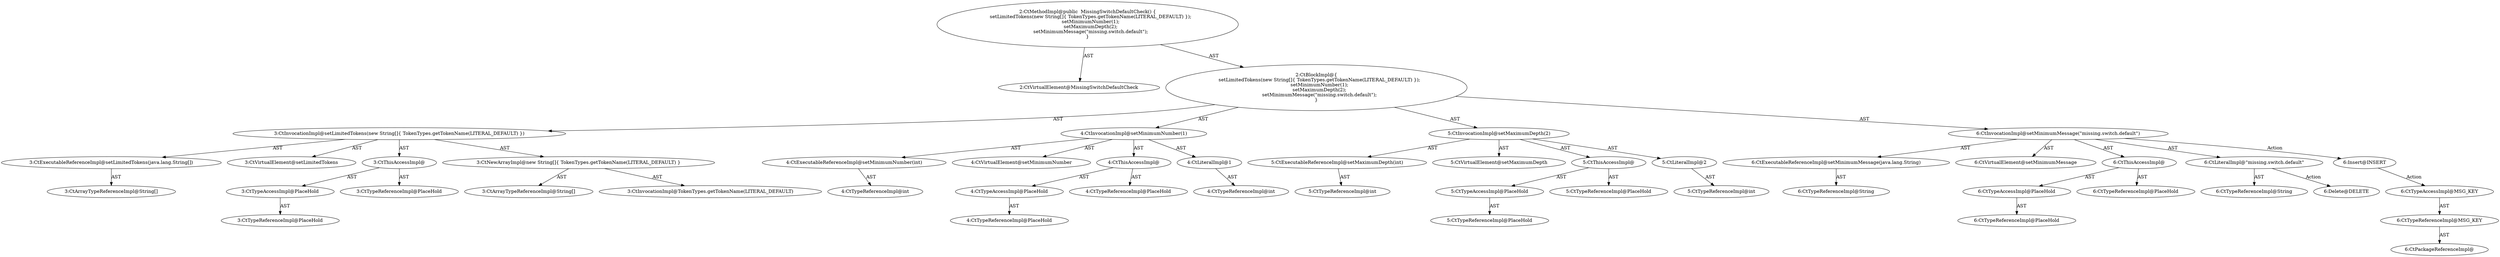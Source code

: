 digraph "MissingSwitchDefaultCheck#?" {
0 [label="2:CtVirtualElement@MissingSwitchDefaultCheck" shape=ellipse]
1 [label="3:CtExecutableReferenceImpl@setLimitedTokens(java.lang.String[])" shape=ellipse]
2 [label="3:CtArrayTypeReferenceImpl@String[]" shape=ellipse]
3 [label="3:CtVirtualElement@setLimitedTokens" shape=ellipse]
4 [label="3:CtTypeAccessImpl@PlaceHold" shape=ellipse]
5 [label="3:CtTypeReferenceImpl@PlaceHold" shape=ellipse]
6 [label="3:CtThisAccessImpl@" shape=ellipse]
7 [label="3:CtTypeReferenceImpl@PlaceHold" shape=ellipse]
8 [label="3:CtNewArrayImpl@new String[]\{ TokenTypes.getTokenName(LITERAL_DEFAULT) \}" shape=ellipse]
9 [label="3:CtArrayTypeReferenceImpl@String[]" shape=ellipse]
10 [label="3:CtInvocationImpl@TokenTypes.getTokenName(LITERAL_DEFAULT)" shape=ellipse]
11 [label="3:CtInvocationImpl@setLimitedTokens(new String[]\{ TokenTypes.getTokenName(LITERAL_DEFAULT) \})" shape=ellipse]
12 [label="4:CtExecutableReferenceImpl@setMinimumNumber(int)" shape=ellipse]
13 [label="4:CtTypeReferenceImpl@int" shape=ellipse]
14 [label="4:CtVirtualElement@setMinimumNumber" shape=ellipse]
15 [label="4:CtTypeAccessImpl@PlaceHold" shape=ellipse]
16 [label="4:CtTypeReferenceImpl@PlaceHold" shape=ellipse]
17 [label="4:CtThisAccessImpl@" shape=ellipse]
18 [label="4:CtTypeReferenceImpl@PlaceHold" shape=ellipse]
19 [label="4:CtLiteralImpl@1" shape=ellipse]
20 [label="4:CtTypeReferenceImpl@int" shape=ellipse]
21 [label="4:CtInvocationImpl@setMinimumNumber(1)" shape=ellipse]
22 [label="5:CtExecutableReferenceImpl@setMaximumDepth(int)" shape=ellipse]
23 [label="5:CtTypeReferenceImpl@int" shape=ellipse]
24 [label="5:CtVirtualElement@setMaximumDepth" shape=ellipse]
25 [label="5:CtTypeAccessImpl@PlaceHold" shape=ellipse]
26 [label="5:CtTypeReferenceImpl@PlaceHold" shape=ellipse]
27 [label="5:CtThisAccessImpl@" shape=ellipse]
28 [label="5:CtTypeReferenceImpl@PlaceHold" shape=ellipse]
29 [label="5:CtLiteralImpl@2" shape=ellipse]
30 [label="5:CtTypeReferenceImpl@int" shape=ellipse]
31 [label="5:CtInvocationImpl@setMaximumDepth(2)" shape=ellipse]
32 [label="6:CtExecutableReferenceImpl@setMinimumMessage(java.lang.String)" shape=ellipse]
33 [label="6:CtTypeReferenceImpl@String" shape=ellipse]
34 [label="6:CtVirtualElement@setMinimumMessage" shape=ellipse]
35 [label="6:CtTypeAccessImpl@PlaceHold" shape=ellipse]
36 [label="6:CtTypeReferenceImpl@PlaceHold" shape=ellipse]
37 [label="6:CtThisAccessImpl@" shape=ellipse]
38 [label="6:CtTypeReferenceImpl@PlaceHold" shape=ellipse]
39 [label="6:CtLiteralImpl@\"missing.switch.default\"" shape=ellipse]
40 [label="6:CtTypeReferenceImpl@String" shape=ellipse]
41 [label="6:CtInvocationImpl@setMinimumMessage(\"missing.switch.default\")" shape=ellipse]
42 [label="2:CtBlockImpl@\{
    setLimitedTokens(new String[]\{ TokenTypes.getTokenName(LITERAL_DEFAULT) \});
    setMinimumNumber(1);
    setMaximumDepth(2);
    setMinimumMessage(\"missing.switch.default\");
\}" shape=ellipse]
43 [label="2:CtMethodImpl@public  MissingSwitchDefaultCheck() \{
    setLimitedTokens(new String[]\{ TokenTypes.getTokenName(LITERAL_DEFAULT) \});
    setMinimumNumber(1);
    setMaximumDepth(2);
    setMinimumMessage(\"missing.switch.default\");
\}" shape=ellipse]
44 [label="6:Delete@DELETE" shape=ellipse]
45 [label="6:Insert@INSERT" shape=ellipse]
46 [label="6:CtPackageReferenceImpl@" shape=ellipse]
47 [label="6:CtTypeReferenceImpl@MSG_KEY" shape=ellipse]
48 [label="6:CtTypeAccessImpl@MSG_KEY" shape=ellipse]
1 -> 2 [label="AST"];
4 -> 5 [label="AST"];
6 -> 7 [label="AST"];
6 -> 4 [label="AST"];
8 -> 9 [label="AST"];
8 -> 10 [label="AST"];
11 -> 3 [label="AST"];
11 -> 6 [label="AST"];
11 -> 1 [label="AST"];
11 -> 8 [label="AST"];
12 -> 13 [label="AST"];
15 -> 16 [label="AST"];
17 -> 18 [label="AST"];
17 -> 15 [label="AST"];
19 -> 20 [label="AST"];
21 -> 14 [label="AST"];
21 -> 17 [label="AST"];
21 -> 12 [label="AST"];
21 -> 19 [label="AST"];
22 -> 23 [label="AST"];
25 -> 26 [label="AST"];
27 -> 28 [label="AST"];
27 -> 25 [label="AST"];
29 -> 30 [label="AST"];
31 -> 24 [label="AST"];
31 -> 27 [label="AST"];
31 -> 22 [label="AST"];
31 -> 29 [label="AST"];
32 -> 33 [label="AST"];
35 -> 36 [label="AST"];
37 -> 38 [label="AST"];
37 -> 35 [label="AST"];
39 -> 40 [label="AST"];
39 -> 44 [label="Action"];
41 -> 34 [label="AST"];
41 -> 37 [label="AST"];
41 -> 32 [label="AST"];
41 -> 39 [label="AST"];
41 -> 45 [label="Action"];
42 -> 11 [label="AST"];
42 -> 21 [label="AST"];
42 -> 31 [label="AST"];
42 -> 41 [label="AST"];
43 -> 0 [label="AST"];
43 -> 42 [label="AST"];
45 -> 48 [label="Action"];
47 -> 46 [label="AST"];
48 -> 47 [label="AST"];
}